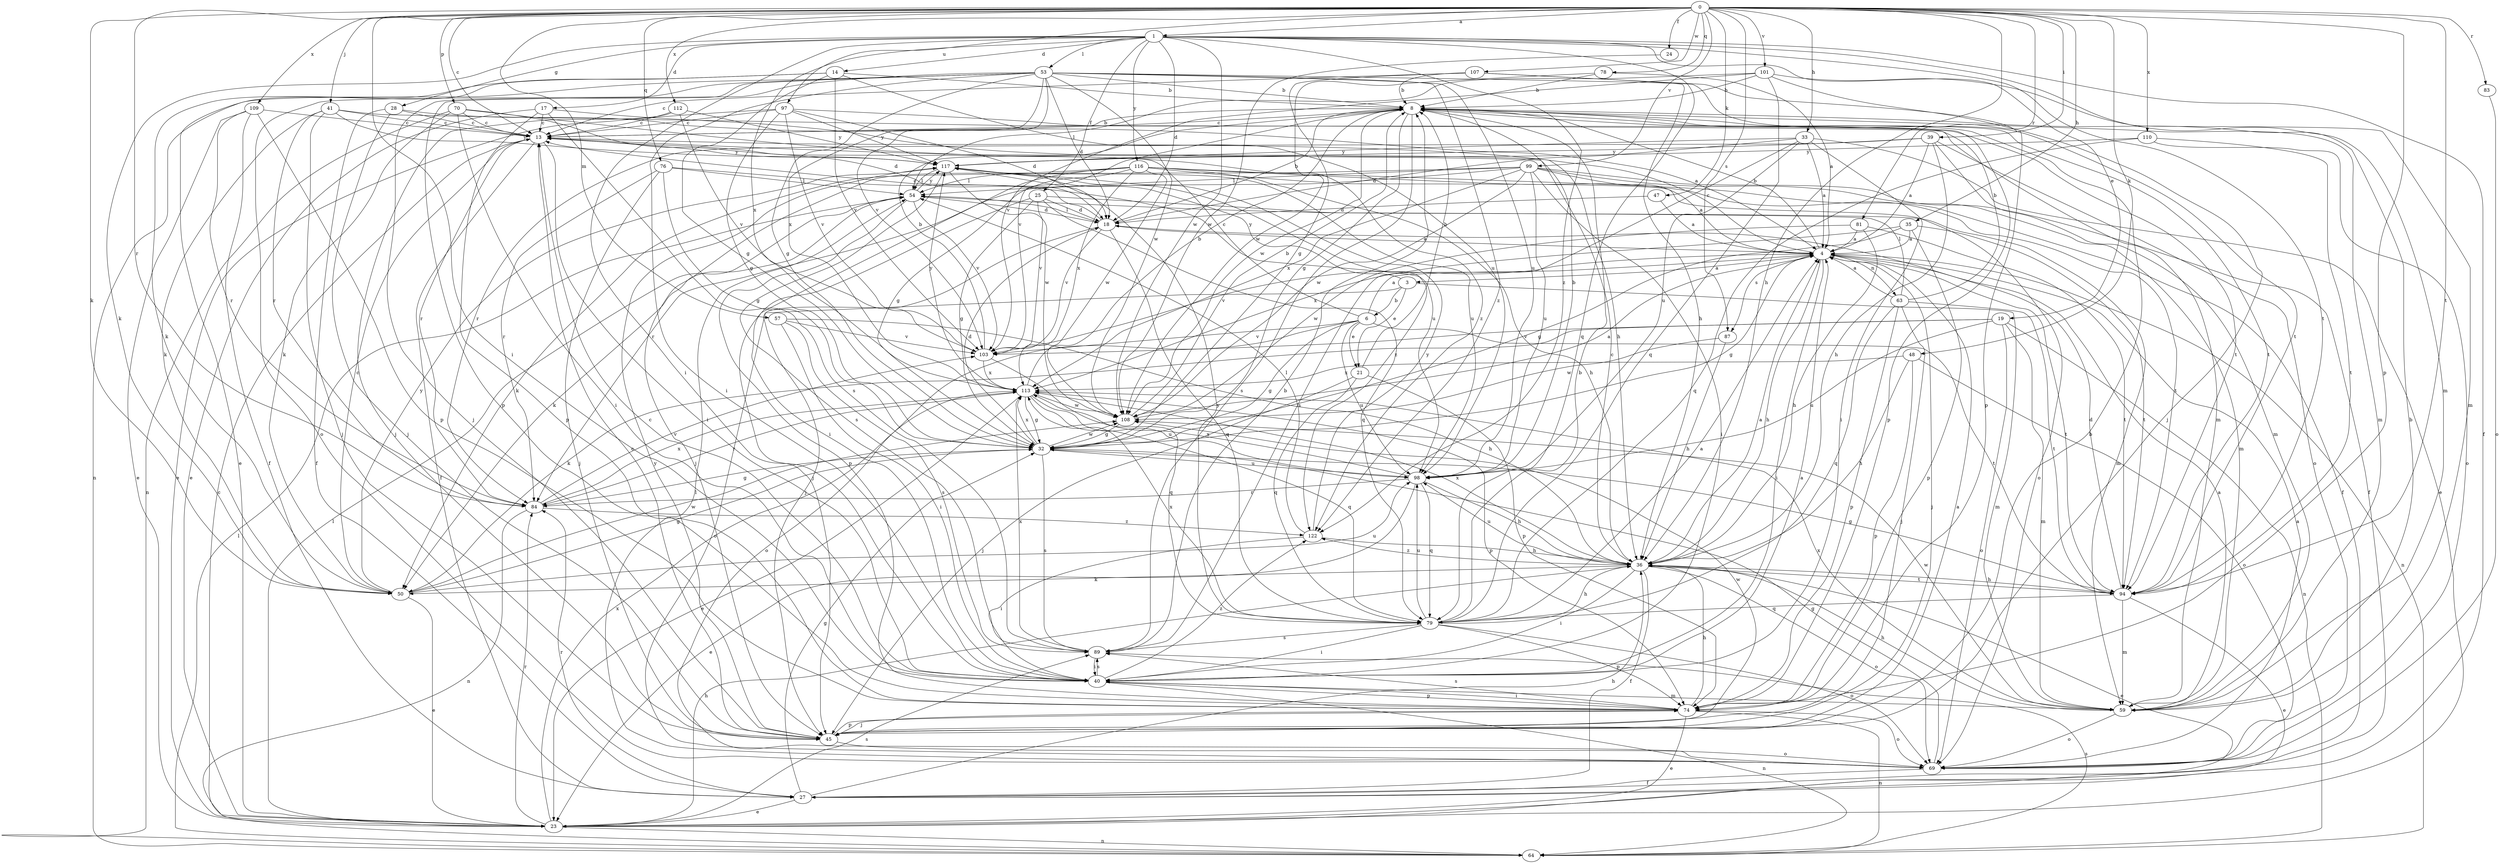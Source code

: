 strict digraph  {
0;
1;
3;
4;
6;
8;
13;
14;
17;
18;
19;
21;
23;
24;
25;
27;
28;
32;
33;
35;
36;
39;
40;
41;
45;
47;
48;
50;
53;
54;
57;
59;
63;
64;
69;
70;
74;
76;
78;
79;
81;
83;
84;
87;
89;
94;
97;
98;
99;
101;
103;
107;
108;
109;
110;
112;
113;
116;
117;
122;
0 -> 1  [label=a];
0 -> 13  [label=c];
0 -> 24  [label=f];
0 -> 33  [label=h];
0 -> 35  [label=h];
0 -> 36  [label=h];
0 -> 39  [label=i];
0 -> 40  [label=i];
0 -> 41  [label=j];
0 -> 47  [label=k];
0 -> 48  [label=k];
0 -> 50  [label=k];
0 -> 57  [label=m];
0 -> 70  [label=p];
0 -> 74  [label=p];
0 -> 76  [label=q];
0 -> 78  [label=q];
0 -> 81  [label=r];
0 -> 83  [label=r];
0 -> 84  [label=r];
0 -> 87  [label=s];
0 -> 94  [label=t];
0 -> 97  [label=u];
0 -> 99  [label=v];
0 -> 101  [label=v];
0 -> 107  [label=w];
0 -> 109  [label=x];
0 -> 110  [label=x];
0 -> 112  [label=x];
1 -> 14  [label=d];
1 -> 17  [label=d];
1 -> 18  [label=d];
1 -> 19  [label=e];
1 -> 25  [label=f];
1 -> 27  [label=f];
1 -> 28  [label=g];
1 -> 40  [label=i];
1 -> 50  [label=k];
1 -> 53  [label=l];
1 -> 59  [label=m];
1 -> 79  [label=q];
1 -> 94  [label=t];
1 -> 108  [label=w];
1 -> 113  [label=x];
1 -> 116  [label=y];
1 -> 122  [label=z];
3 -> 6  [label=b];
3 -> 21  [label=e];
3 -> 59  [label=m];
3 -> 69  [label=o];
3 -> 117  [label=y];
4 -> 3  [label=a];
4 -> 8  [label=b];
4 -> 13  [label=c];
4 -> 32  [label=g];
4 -> 36  [label=h];
4 -> 40  [label=i];
4 -> 45  [label=j];
4 -> 63  [label=n];
4 -> 64  [label=n];
4 -> 87  [label=s];
4 -> 94  [label=t];
4 -> 103  [label=v];
6 -> 4  [label=a];
6 -> 13  [label=c];
6 -> 21  [label=e];
6 -> 32  [label=g];
6 -> 69  [label=o];
6 -> 94  [label=t];
6 -> 98  [label=u];
6 -> 103  [label=v];
8 -> 13  [label=c];
8 -> 32  [label=g];
8 -> 59  [label=m];
8 -> 74  [label=p];
8 -> 89  [label=s];
8 -> 94  [label=t];
8 -> 103  [label=v];
8 -> 108  [label=w];
13 -> 8  [label=b];
13 -> 27  [label=f];
13 -> 40  [label=i];
13 -> 84  [label=r];
13 -> 117  [label=y];
14 -> 8  [label=b];
14 -> 23  [label=e];
14 -> 32  [label=g];
14 -> 50  [label=k];
14 -> 98  [label=u];
14 -> 103  [label=v];
17 -> 13  [label=c];
17 -> 23  [label=e];
17 -> 36  [label=h];
17 -> 74  [label=p];
17 -> 89  [label=s];
18 -> 4  [label=a];
18 -> 8  [label=b];
18 -> 13  [label=c];
18 -> 45  [label=j];
18 -> 54  [label=l];
18 -> 79  [label=q];
18 -> 103  [label=v];
19 -> 50  [label=k];
19 -> 59  [label=m];
19 -> 64  [label=n];
19 -> 69  [label=o];
19 -> 98  [label=u];
19 -> 103  [label=v];
21 -> 8  [label=b];
21 -> 45  [label=j];
21 -> 74  [label=p];
21 -> 79  [label=q];
23 -> 13  [label=c];
23 -> 36  [label=h];
23 -> 54  [label=l];
23 -> 64  [label=n];
23 -> 84  [label=r];
23 -> 89  [label=s];
23 -> 113  [label=x];
24 -> 108  [label=w];
25 -> 18  [label=d];
25 -> 32  [label=g];
25 -> 45  [label=j];
25 -> 59  [label=m];
25 -> 79  [label=q];
25 -> 103  [label=v];
27 -> 23  [label=e];
27 -> 32  [label=g];
27 -> 36  [label=h];
27 -> 84  [label=r];
28 -> 4  [label=a];
28 -> 13  [label=c];
28 -> 27  [label=f];
28 -> 45  [label=j];
32 -> 18  [label=d];
32 -> 89  [label=s];
32 -> 98  [label=u];
32 -> 108  [label=w];
32 -> 113  [label=x];
33 -> 4  [label=a];
33 -> 18  [label=d];
33 -> 23  [label=e];
33 -> 40  [label=i];
33 -> 89  [label=s];
33 -> 98  [label=u];
33 -> 117  [label=y];
35 -> 4  [label=a];
35 -> 32  [label=g];
35 -> 74  [label=p];
35 -> 94  [label=t];
35 -> 113  [label=x];
36 -> 4  [label=a];
36 -> 13  [label=c];
36 -> 23  [label=e];
36 -> 27  [label=f];
36 -> 40  [label=i];
36 -> 50  [label=k];
36 -> 69  [label=o];
36 -> 94  [label=t];
36 -> 98  [label=u];
36 -> 113  [label=x];
36 -> 122  [label=z];
39 -> 4  [label=a];
39 -> 36  [label=h];
39 -> 59  [label=m];
39 -> 69  [label=o];
39 -> 84  [label=r];
39 -> 117  [label=y];
40 -> 4  [label=a];
40 -> 13  [label=c];
40 -> 59  [label=m];
40 -> 64  [label=n];
40 -> 74  [label=p];
40 -> 89  [label=s];
40 -> 122  [label=z];
41 -> 13  [label=c];
41 -> 45  [label=j];
41 -> 50  [label=k];
41 -> 59  [label=m];
41 -> 84  [label=r];
41 -> 117  [label=y];
45 -> 4  [label=a];
45 -> 8  [label=b];
45 -> 13  [label=c];
45 -> 69  [label=o];
45 -> 74  [label=p];
45 -> 108  [label=w];
45 -> 117  [label=y];
47 -> 4  [label=a];
47 -> 18  [label=d];
48 -> 36  [label=h];
48 -> 69  [label=o];
48 -> 74  [label=p];
48 -> 113  [label=x];
50 -> 13  [label=c];
50 -> 23  [label=e];
50 -> 32  [label=g];
50 -> 98  [label=u];
50 -> 108  [label=w];
50 -> 117  [label=y];
53 -> 8  [label=b];
53 -> 18  [label=d];
53 -> 32  [label=g];
53 -> 40  [label=i];
53 -> 45  [label=j];
53 -> 64  [label=n];
53 -> 69  [label=o];
53 -> 74  [label=p];
53 -> 94  [label=t];
53 -> 98  [label=u];
53 -> 103  [label=v];
53 -> 108  [label=w];
53 -> 113  [label=x];
53 -> 122  [label=z];
54 -> 18  [label=d];
54 -> 50  [label=k];
54 -> 74  [label=p];
54 -> 103  [label=v];
54 -> 117  [label=y];
57 -> 36  [label=h];
57 -> 40  [label=i];
57 -> 89  [label=s];
57 -> 103  [label=v];
59 -> 4  [label=a];
59 -> 8  [label=b];
59 -> 36  [label=h];
59 -> 69  [label=o];
59 -> 108  [label=w];
59 -> 113  [label=x];
63 -> 4  [label=a];
63 -> 8  [label=b];
63 -> 45  [label=j];
63 -> 54  [label=l];
63 -> 74  [label=p];
63 -> 79  [label=q];
63 -> 94  [label=t];
64 -> 54  [label=l];
64 -> 89  [label=s];
69 -> 4  [label=a];
69 -> 27  [label=f];
69 -> 32  [label=g];
69 -> 54  [label=l];
70 -> 13  [label=c];
70 -> 18  [label=d];
70 -> 40  [label=i];
70 -> 50  [label=k];
70 -> 64  [label=n];
70 -> 122  [label=z];
74 -> 23  [label=e];
74 -> 36  [label=h];
74 -> 40  [label=i];
74 -> 45  [label=j];
74 -> 64  [label=n];
74 -> 69  [label=o];
74 -> 89  [label=s];
76 -> 32  [label=g];
76 -> 45  [label=j];
76 -> 54  [label=l];
76 -> 84  [label=r];
76 -> 98  [label=u];
78 -> 4  [label=a];
78 -> 8  [label=b];
78 -> 108  [label=w];
79 -> 4  [label=a];
79 -> 8  [label=b];
79 -> 36  [label=h];
79 -> 40  [label=i];
79 -> 69  [label=o];
79 -> 74  [label=p];
79 -> 89  [label=s];
79 -> 98  [label=u];
79 -> 113  [label=x];
79 -> 117  [label=y];
81 -> 4  [label=a];
81 -> 36  [label=h];
81 -> 94  [label=t];
81 -> 108  [label=w];
83 -> 69  [label=o];
84 -> 32  [label=g];
84 -> 64  [label=n];
84 -> 103  [label=v];
84 -> 113  [label=x];
84 -> 122  [label=z];
87 -> 36  [label=h];
87 -> 108  [label=w];
89 -> 8  [label=b];
89 -> 40  [label=i];
89 -> 113  [label=x];
94 -> 18  [label=d];
94 -> 23  [label=e];
94 -> 32  [label=g];
94 -> 36  [label=h];
94 -> 59  [label=m];
94 -> 79  [label=q];
97 -> 13  [label=c];
97 -> 18  [label=d];
97 -> 23  [label=e];
97 -> 32  [label=g];
97 -> 94  [label=t];
97 -> 103  [label=v];
97 -> 117  [label=y];
98 -> 8  [label=b];
98 -> 23  [label=e];
98 -> 36  [label=h];
98 -> 79  [label=q];
98 -> 84  [label=r];
98 -> 113  [label=x];
99 -> 4  [label=a];
99 -> 27  [label=f];
99 -> 40  [label=i];
99 -> 50  [label=k];
99 -> 54  [label=l];
99 -> 59  [label=m];
99 -> 84  [label=r];
99 -> 98  [label=u];
99 -> 108  [label=w];
99 -> 113  [label=x];
101 -> 8  [label=b];
101 -> 45  [label=j];
101 -> 54  [label=l];
101 -> 59  [label=m];
101 -> 79  [label=q];
101 -> 103  [label=v];
103 -> 8  [label=b];
103 -> 79  [label=q];
103 -> 113  [label=x];
107 -> 8  [label=b];
107 -> 13  [label=c];
107 -> 32  [label=g];
107 -> 36  [label=h];
107 -> 74  [label=p];
108 -> 4  [label=a];
108 -> 8  [label=b];
108 -> 32  [label=g];
109 -> 13  [label=c];
109 -> 23  [label=e];
109 -> 27  [label=f];
109 -> 74  [label=p];
109 -> 84  [label=r];
110 -> 69  [label=o];
110 -> 79  [label=q];
110 -> 94  [label=t];
110 -> 117  [label=y];
112 -> 13  [label=c];
112 -> 45  [label=j];
112 -> 103  [label=v];
112 -> 117  [label=y];
113 -> 8  [label=b];
113 -> 23  [label=e];
113 -> 32  [label=g];
113 -> 74  [label=p];
113 -> 79  [label=q];
113 -> 84  [label=r];
113 -> 98  [label=u];
113 -> 108  [label=w];
113 -> 117  [label=y];
116 -> 27  [label=f];
116 -> 32  [label=g];
116 -> 36  [label=h];
116 -> 40  [label=i];
116 -> 45  [label=j];
116 -> 54  [label=l];
116 -> 69  [label=o];
116 -> 94  [label=t];
116 -> 108  [label=w];
116 -> 113  [label=x];
117 -> 54  [label=l];
117 -> 89  [label=s];
117 -> 98  [label=u];
117 -> 108  [label=w];
117 -> 122  [label=z];
122 -> 36  [label=h];
122 -> 40  [label=i];
122 -> 54  [label=l];
122 -> 117  [label=y];
}
